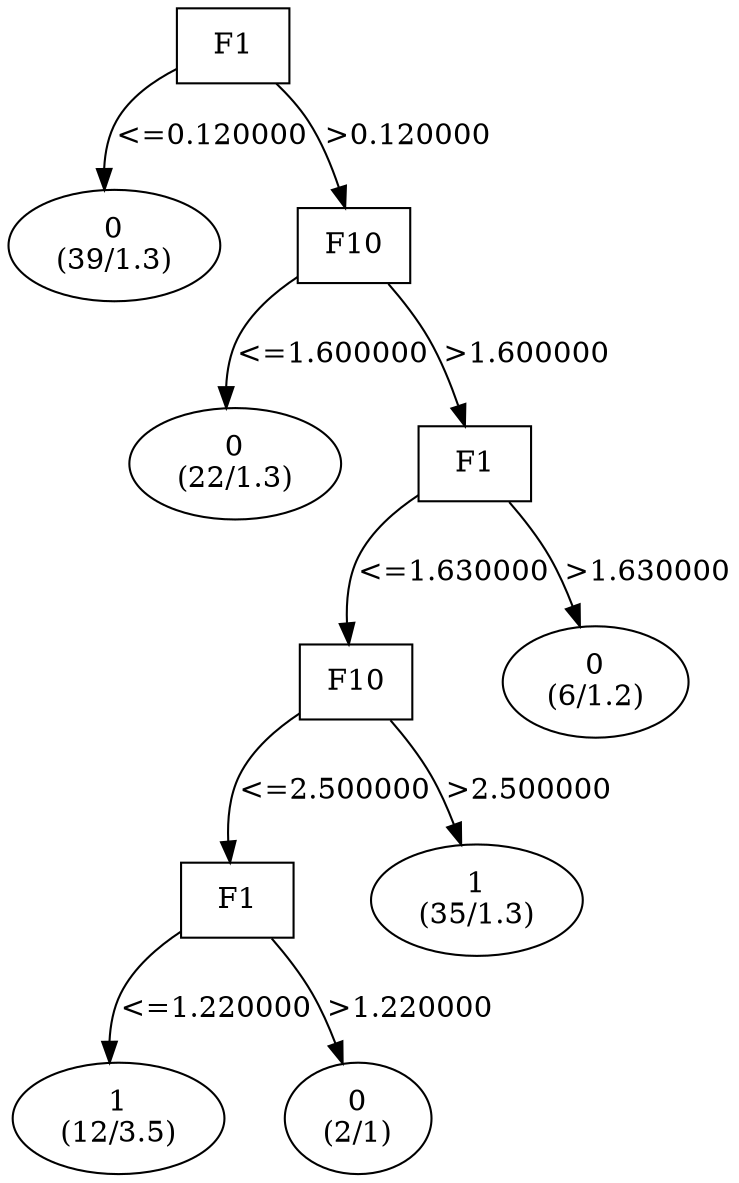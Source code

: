digraph YaDT {
n0 [ shape=box, label="F1\n"]
n0 -> n1 [label="<=0.120000"]
n1 [ shape=ellipse, label="0\n(39/1.3)"]
n0 -> n2 [label=">0.120000"]
n2 [ shape=box, label="F10\n"]
n2 -> n3 [label="<=1.600000"]
n3 [ shape=ellipse, label="0\n(22/1.3)"]
n2 -> n4 [label=">1.600000"]
n4 [ shape=box, label="F1\n"]
n4 -> n5 [label="<=1.630000"]
n5 [ shape=box, label="F10\n"]
n5 -> n6 [label="<=2.500000"]
n6 [ shape=box, label="F1\n"]
n6 -> n7 [label="<=1.220000"]
n7 [ shape=ellipse, label="1\n(12/3.5)"]
n6 -> n8 [label=">1.220000"]
n8 [ shape=ellipse, label="0\n(2/1)"]
n5 -> n10 [label=">2.500000"]
n10 [ shape=ellipse, label="1\n(35/1.3)"]
n4 -> n12 [label=">1.630000"]
n12 [ shape=ellipse, label="0\n(6/1.2)"]
}
